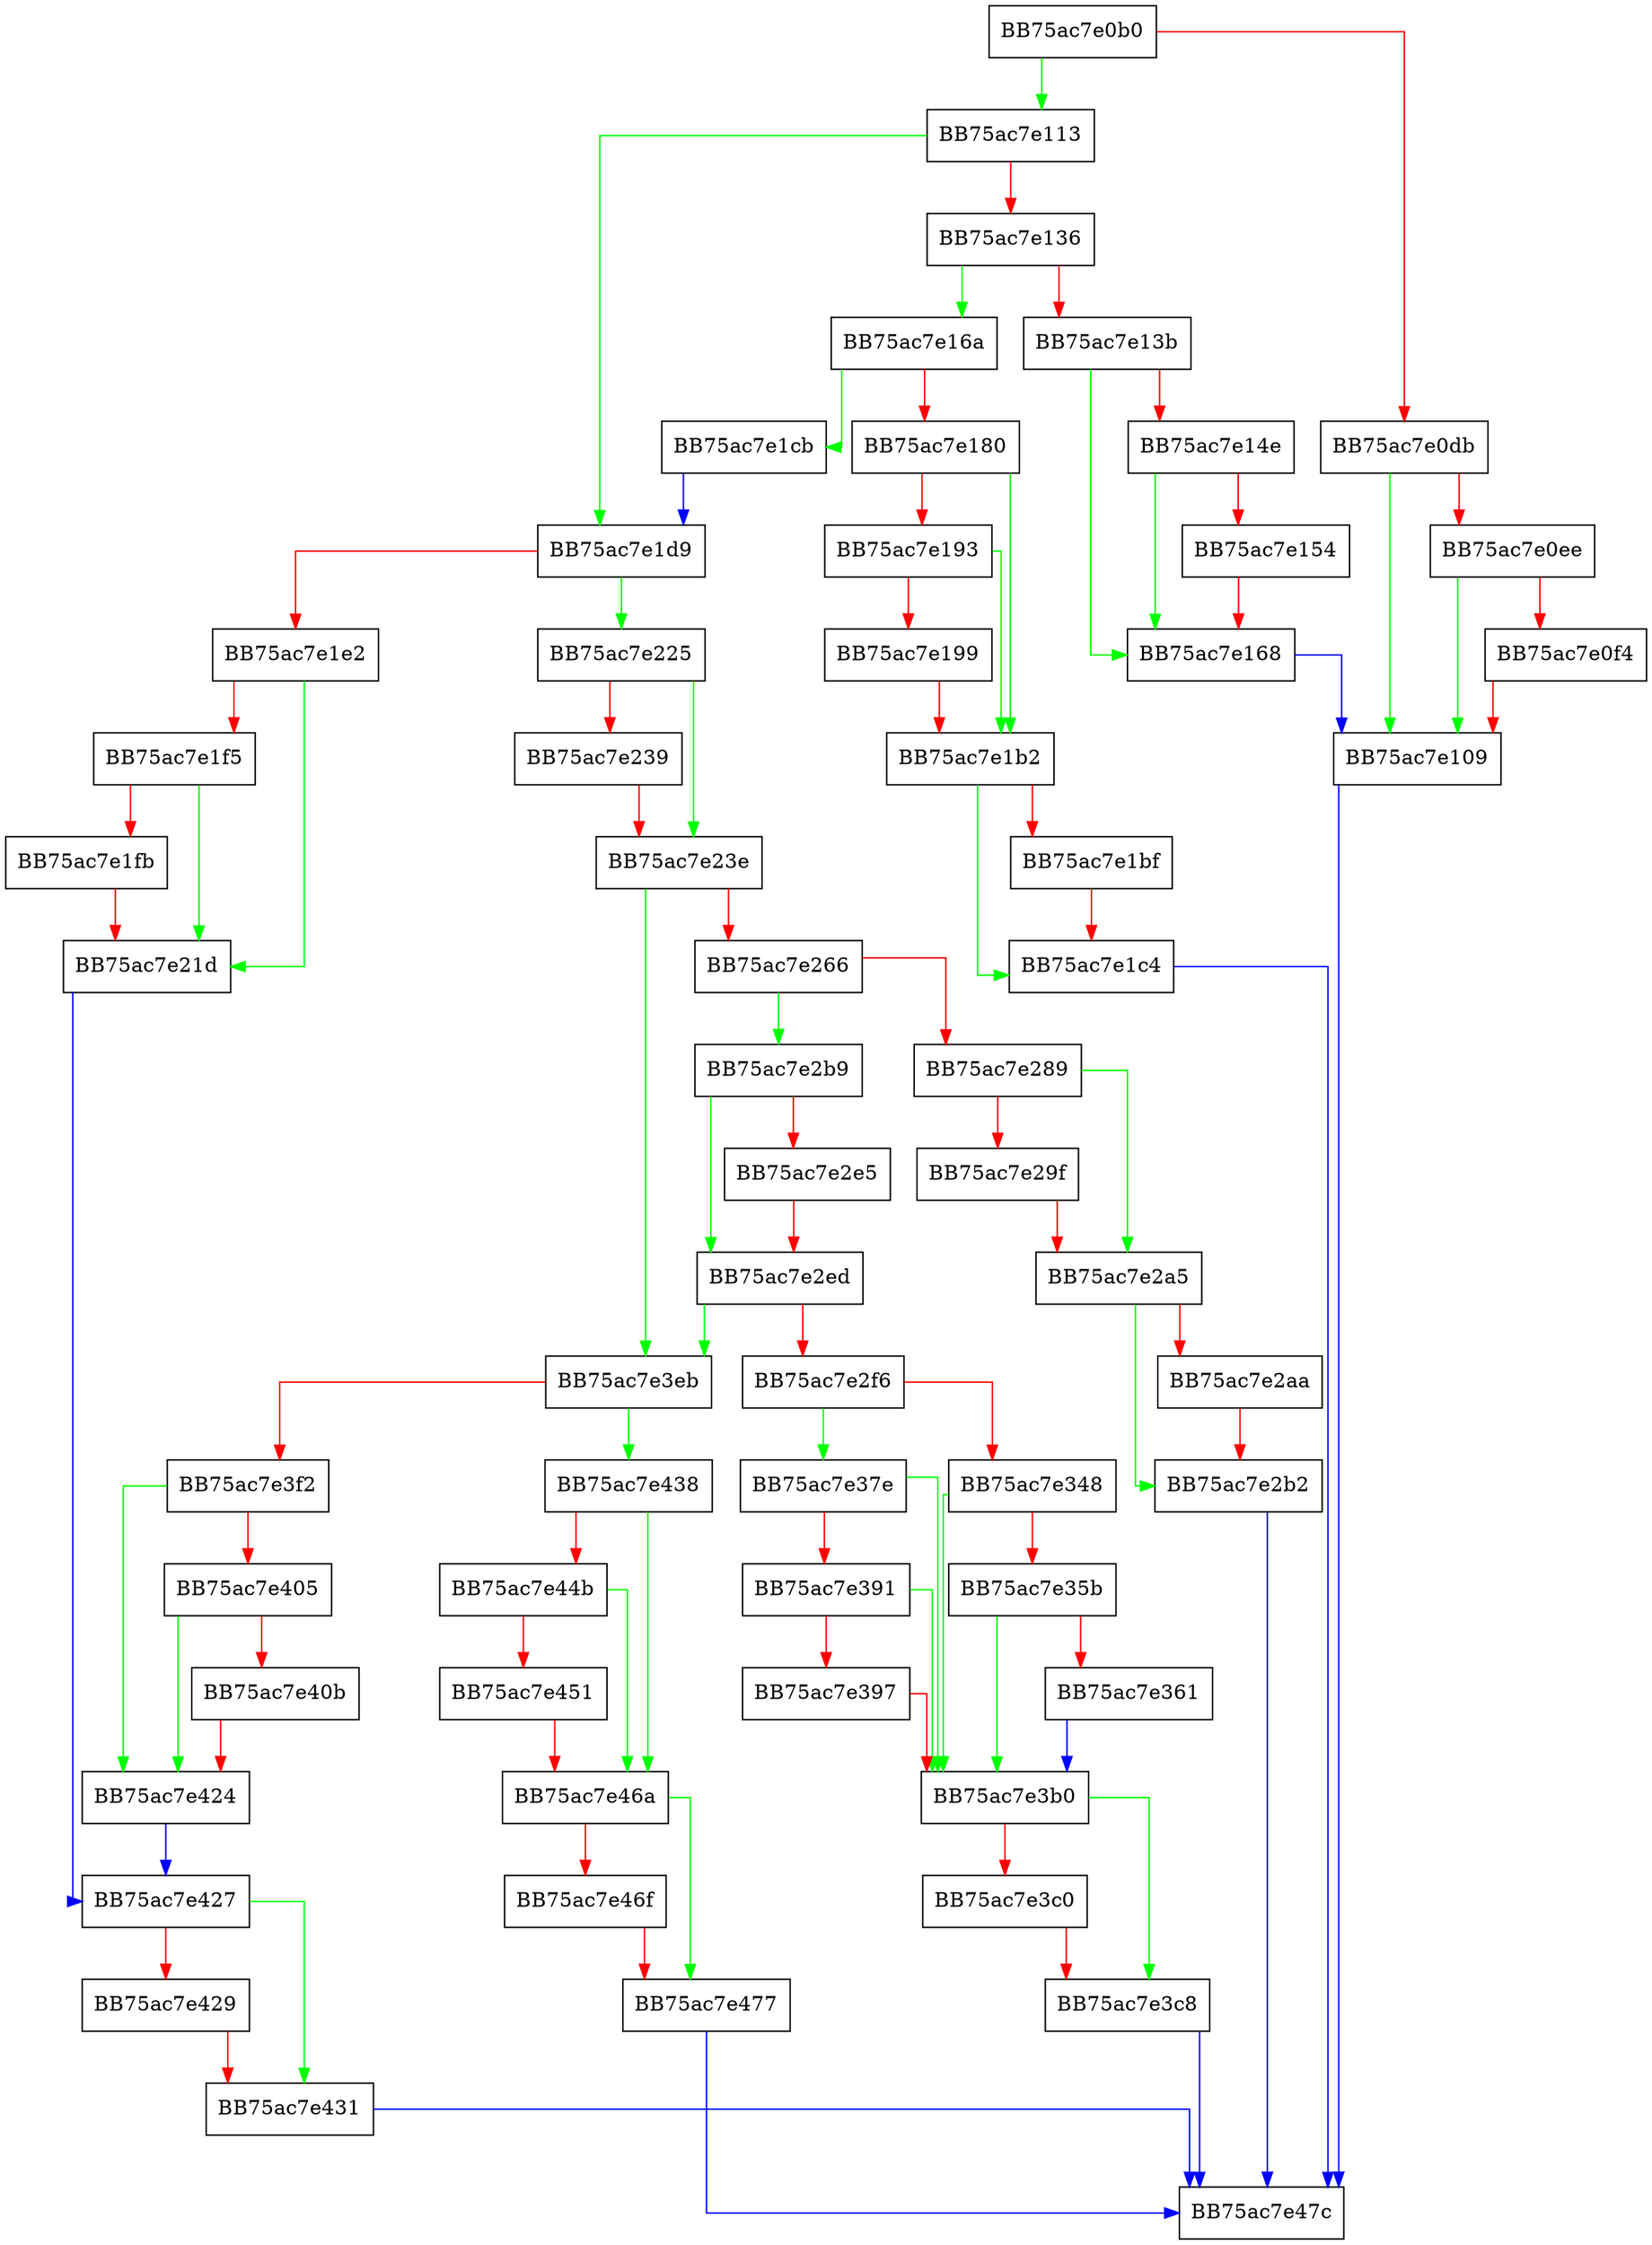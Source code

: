 digraph AddShutdownDriverRemoval {
  node [shape="box"];
  graph [splines=ortho];
  BB75ac7e0b0 -> BB75ac7e113 [color="green"];
  BB75ac7e0b0 -> BB75ac7e0db [color="red"];
  BB75ac7e0db -> BB75ac7e109 [color="green"];
  BB75ac7e0db -> BB75ac7e0ee [color="red"];
  BB75ac7e0ee -> BB75ac7e109 [color="green"];
  BB75ac7e0ee -> BB75ac7e0f4 [color="red"];
  BB75ac7e0f4 -> BB75ac7e109 [color="red"];
  BB75ac7e109 -> BB75ac7e47c [color="blue"];
  BB75ac7e113 -> BB75ac7e1d9 [color="green"];
  BB75ac7e113 -> BB75ac7e136 [color="red"];
  BB75ac7e136 -> BB75ac7e16a [color="green"];
  BB75ac7e136 -> BB75ac7e13b [color="red"];
  BB75ac7e13b -> BB75ac7e168 [color="green"];
  BB75ac7e13b -> BB75ac7e14e [color="red"];
  BB75ac7e14e -> BB75ac7e168 [color="green"];
  BB75ac7e14e -> BB75ac7e154 [color="red"];
  BB75ac7e154 -> BB75ac7e168 [color="red"];
  BB75ac7e168 -> BB75ac7e109 [color="blue"];
  BB75ac7e16a -> BB75ac7e1cb [color="green"];
  BB75ac7e16a -> BB75ac7e180 [color="red"];
  BB75ac7e180 -> BB75ac7e1b2 [color="green"];
  BB75ac7e180 -> BB75ac7e193 [color="red"];
  BB75ac7e193 -> BB75ac7e1b2 [color="green"];
  BB75ac7e193 -> BB75ac7e199 [color="red"];
  BB75ac7e199 -> BB75ac7e1b2 [color="red"];
  BB75ac7e1b2 -> BB75ac7e1c4 [color="green"];
  BB75ac7e1b2 -> BB75ac7e1bf [color="red"];
  BB75ac7e1bf -> BB75ac7e1c4 [color="red"];
  BB75ac7e1c4 -> BB75ac7e47c [color="blue"];
  BB75ac7e1cb -> BB75ac7e1d9 [color="blue"];
  BB75ac7e1d9 -> BB75ac7e225 [color="green"];
  BB75ac7e1d9 -> BB75ac7e1e2 [color="red"];
  BB75ac7e1e2 -> BB75ac7e21d [color="green"];
  BB75ac7e1e2 -> BB75ac7e1f5 [color="red"];
  BB75ac7e1f5 -> BB75ac7e21d [color="green"];
  BB75ac7e1f5 -> BB75ac7e1fb [color="red"];
  BB75ac7e1fb -> BB75ac7e21d [color="red"];
  BB75ac7e21d -> BB75ac7e427 [color="blue"];
  BB75ac7e225 -> BB75ac7e23e [color="green"];
  BB75ac7e225 -> BB75ac7e239 [color="red"];
  BB75ac7e239 -> BB75ac7e23e [color="red"];
  BB75ac7e23e -> BB75ac7e3eb [color="green"];
  BB75ac7e23e -> BB75ac7e266 [color="red"];
  BB75ac7e266 -> BB75ac7e2b9 [color="green"];
  BB75ac7e266 -> BB75ac7e289 [color="red"];
  BB75ac7e289 -> BB75ac7e2a5 [color="green"];
  BB75ac7e289 -> BB75ac7e29f [color="red"];
  BB75ac7e29f -> BB75ac7e2a5 [color="red"];
  BB75ac7e2a5 -> BB75ac7e2b2 [color="green"];
  BB75ac7e2a5 -> BB75ac7e2aa [color="red"];
  BB75ac7e2aa -> BB75ac7e2b2 [color="red"];
  BB75ac7e2b2 -> BB75ac7e47c [color="blue"];
  BB75ac7e2b9 -> BB75ac7e2ed [color="green"];
  BB75ac7e2b9 -> BB75ac7e2e5 [color="red"];
  BB75ac7e2e5 -> BB75ac7e2ed [color="red"];
  BB75ac7e2ed -> BB75ac7e3eb [color="green"];
  BB75ac7e2ed -> BB75ac7e2f6 [color="red"];
  BB75ac7e2f6 -> BB75ac7e37e [color="green"];
  BB75ac7e2f6 -> BB75ac7e348 [color="red"];
  BB75ac7e348 -> BB75ac7e3b0 [color="green"];
  BB75ac7e348 -> BB75ac7e35b [color="red"];
  BB75ac7e35b -> BB75ac7e3b0 [color="green"];
  BB75ac7e35b -> BB75ac7e361 [color="red"];
  BB75ac7e361 -> BB75ac7e3b0 [color="blue"];
  BB75ac7e37e -> BB75ac7e3b0 [color="green"];
  BB75ac7e37e -> BB75ac7e391 [color="red"];
  BB75ac7e391 -> BB75ac7e3b0 [color="green"];
  BB75ac7e391 -> BB75ac7e397 [color="red"];
  BB75ac7e397 -> BB75ac7e3b0 [color="red"];
  BB75ac7e3b0 -> BB75ac7e3c8 [color="green"];
  BB75ac7e3b0 -> BB75ac7e3c0 [color="red"];
  BB75ac7e3c0 -> BB75ac7e3c8 [color="red"];
  BB75ac7e3c8 -> BB75ac7e47c [color="blue"];
  BB75ac7e3eb -> BB75ac7e438 [color="green"];
  BB75ac7e3eb -> BB75ac7e3f2 [color="red"];
  BB75ac7e3f2 -> BB75ac7e424 [color="green"];
  BB75ac7e3f2 -> BB75ac7e405 [color="red"];
  BB75ac7e405 -> BB75ac7e424 [color="green"];
  BB75ac7e405 -> BB75ac7e40b [color="red"];
  BB75ac7e40b -> BB75ac7e424 [color="red"];
  BB75ac7e424 -> BB75ac7e427 [color="blue"];
  BB75ac7e427 -> BB75ac7e431 [color="green"];
  BB75ac7e427 -> BB75ac7e429 [color="red"];
  BB75ac7e429 -> BB75ac7e431 [color="red"];
  BB75ac7e431 -> BB75ac7e47c [color="blue"];
  BB75ac7e438 -> BB75ac7e46a [color="green"];
  BB75ac7e438 -> BB75ac7e44b [color="red"];
  BB75ac7e44b -> BB75ac7e46a [color="green"];
  BB75ac7e44b -> BB75ac7e451 [color="red"];
  BB75ac7e451 -> BB75ac7e46a [color="red"];
  BB75ac7e46a -> BB75ac7e477 [color="green"];
  BB75ac7e46a -> BB75ac7e46f [color="red"];
  BB75ac7e46f -> BB75ac7e477 [color="red"];
  BB75ac7e477 -> BB75ac7e47c [color="blue"];
}